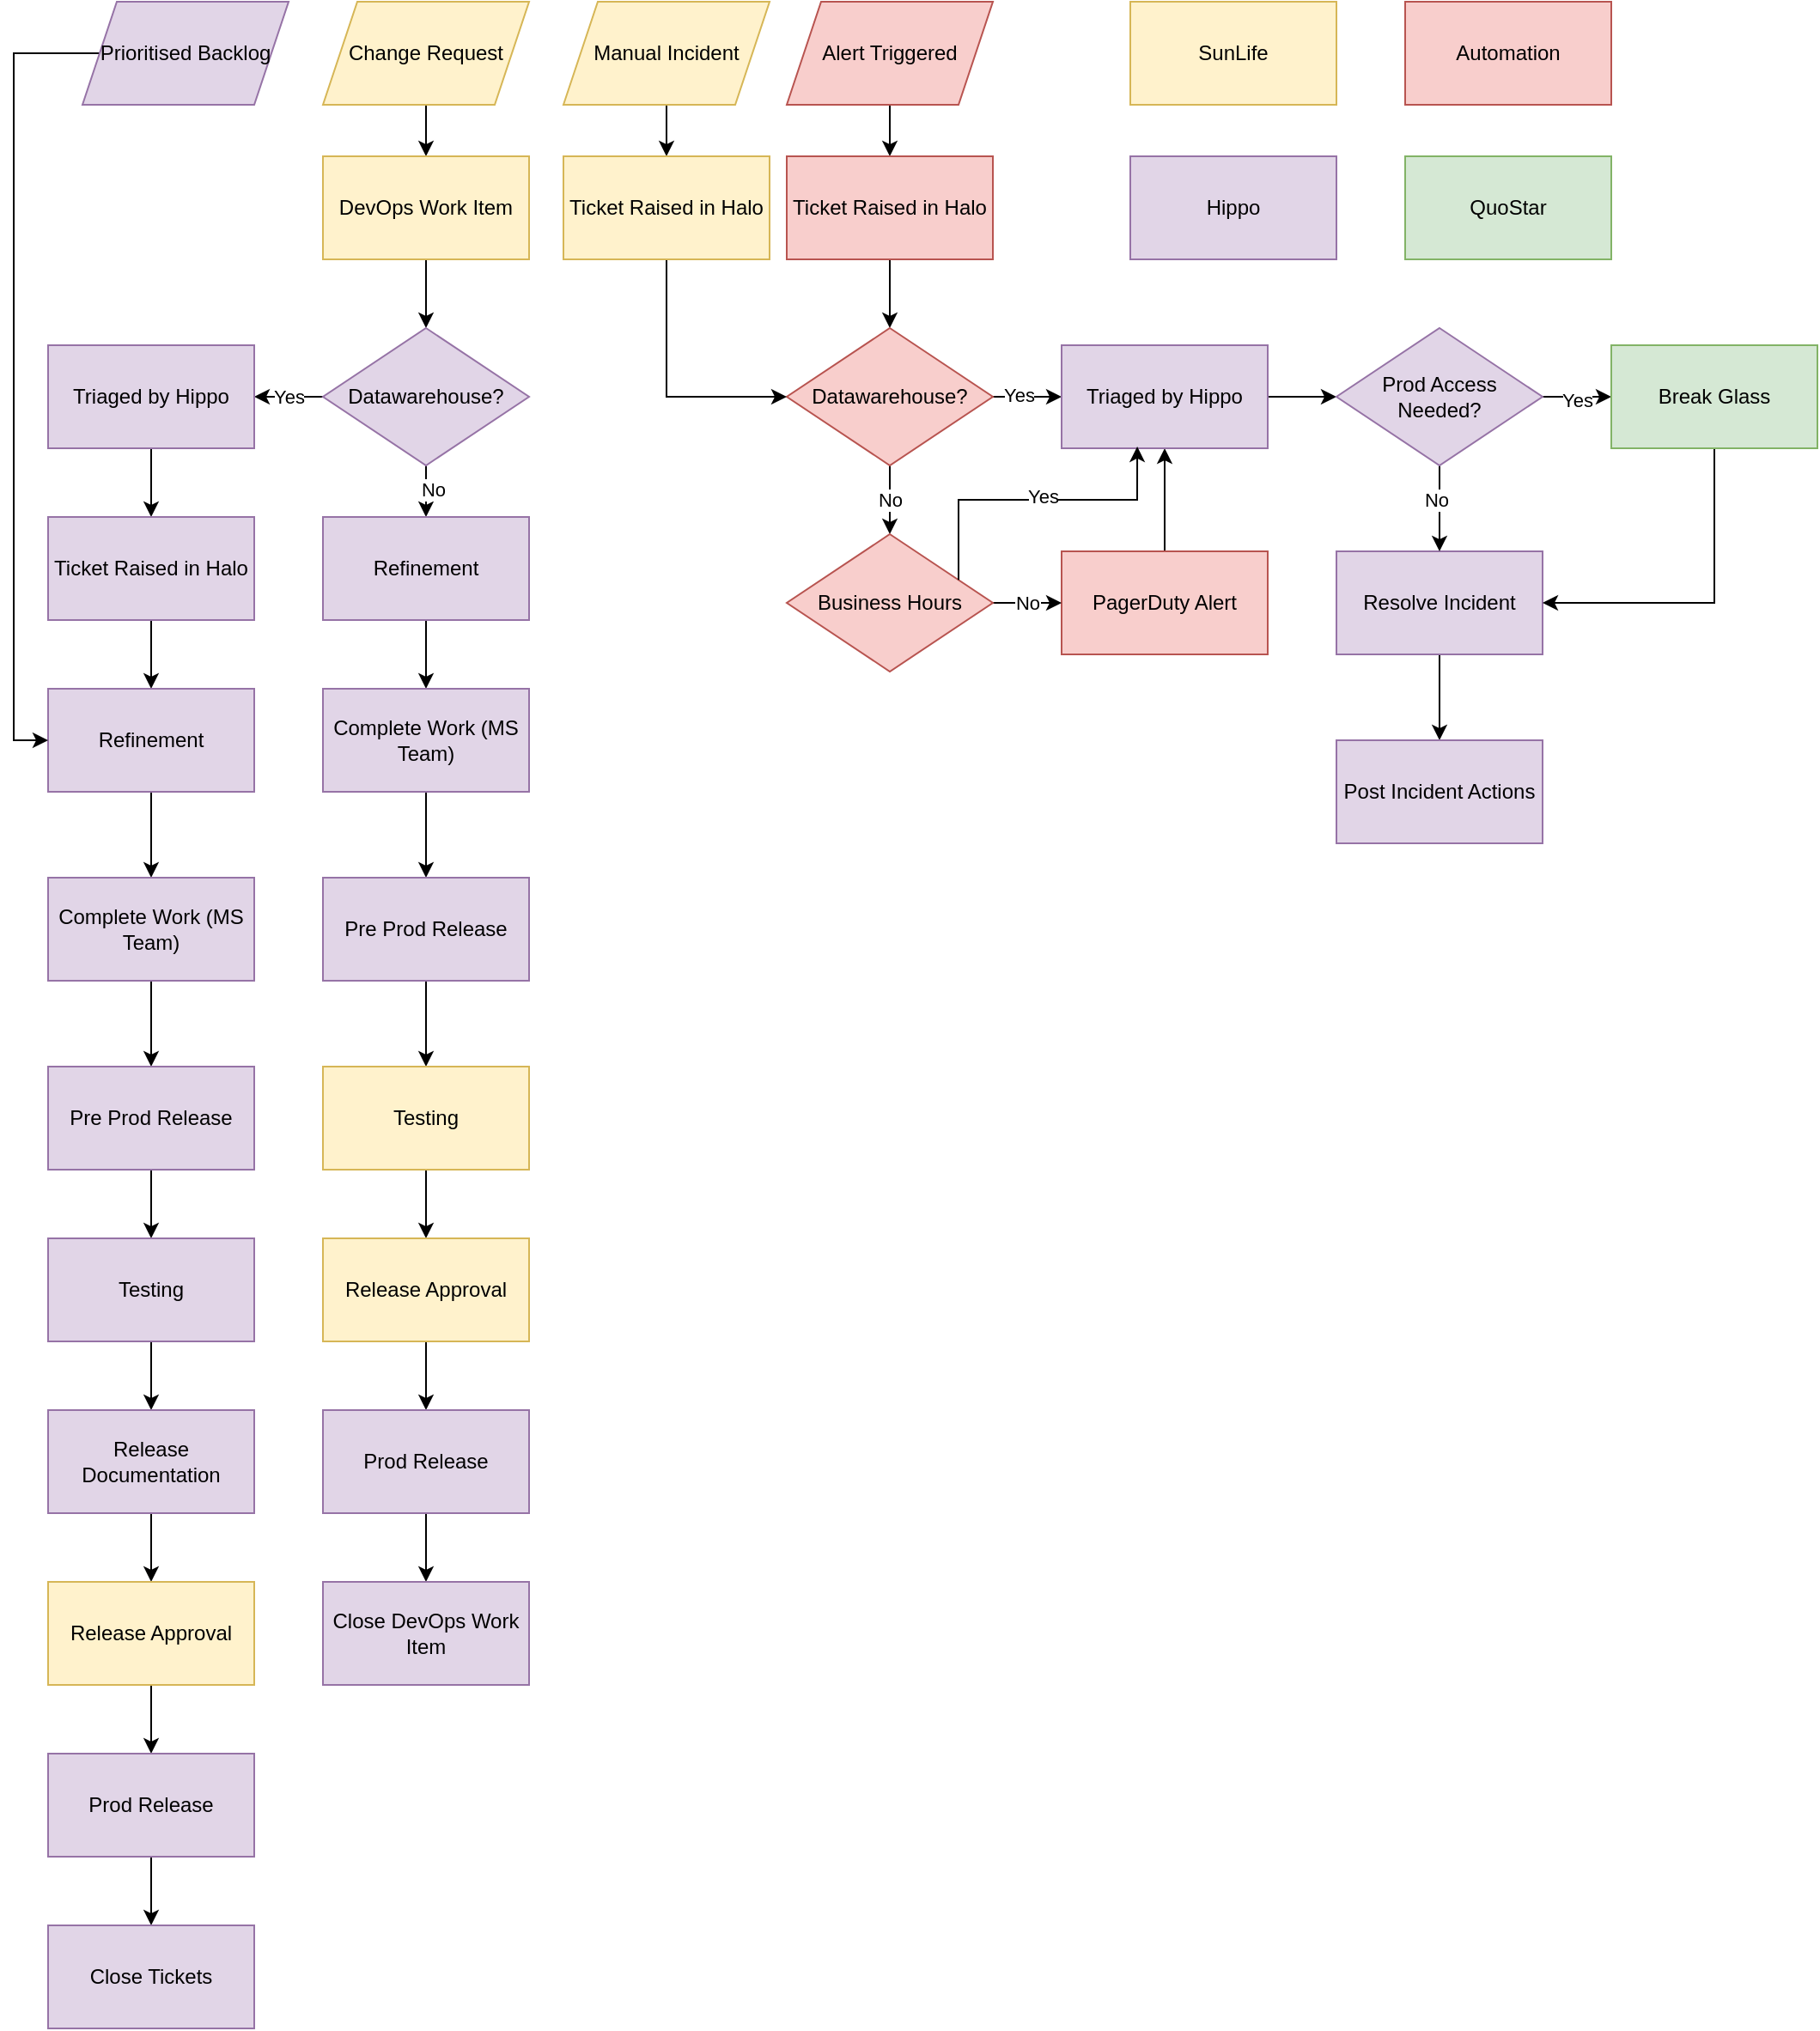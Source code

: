 <mxfile version="26.1.1">
  <diagram name="Page-1" id="c7558073-3199-34d8-9f00-42111426c3f3">
    <mxGraphModel dx="2329" dy="962" grid="1" gridSize="10" guides="1" tooltips="1" connect="1" arrows="1" fold="1" page="1" pageScale="1" pageWidth="826" pageHeight="1169" background="none" math="0" shadow="0">
      <root>
        <mxCell id="0" />
        <mxCell id="1" parent="0" />
        <mxCell id="7wCd9xXMiUG44QtGpDFo-137" value="" style="edgeStyle=orthogonalEdgeStyle;rounded=0;orthogonalLoop=1;jettySize=auto;html=1;" parent="1" source="7wCd9xXMiUG44QtGpDFo-96" target="7wCd9xXMiUG44QtGpDFo-99" edge="1">
          <mxGeometry relative="1" as="geometry" />
        </mxCell>
        <mxCell id="7wCd9xXMiUG44QtGpDFo-96" value="Alert Triggered" style="shape=parallelogram;perimeter=parallelogramPerimeter;whiteSpace=wrap;html=1;fixedSize=1;fillColor=#f8cecc;strokeColor=#b85450;" parent="1" vertex="1">
          <mxGeometry x="40" y="40" width="120" height="60" as="geometry" />
        </mxCell>
        <mxCell id="7wCd9xXMiUG44QtGpDFo-138" value="" style="edgeStyle=orthogonalEdgeStyle;rounded=0;orthogonalLoop=1;jettySize=auto;html=1;" parent="1" source="7wCd9xXMiUG44QtGpDFo-99" target="7wCd9xXMiUG44QtGpDFo-101" edge="1">
          <mxGeometry relative="1" as="geometry" />
        </mxCell>
        <mxCell id="7wCd9xXMiUG44QtGpDFo-99" value="Ticket Raised in Halo" style="rounded=0;whiteSpace=wrap;html=1;fillColor=#f8cecc;strokeColor=#b85450;" parent="1" vertex="1">
          <mxGeometry x="40" y="130" width="120" height="60" as="geometry" />
        </mxCell>
        <mxCell id="7wCd9xXMiUG44QtGpDFo-108" value="No" style="edgeStyle=orthogonalEdgeStyle;rounded=0;orthogonalLoop=1;jettySize=auto;html=1;" parent="1" source="7wCd9xXMiUG44QtGpDFo-101" target="7wCd9xXMiUG44QtGpDFo-107" edge="1">
          <mxGeometry relative="1" as="geometry" />
        </mxCell>
        <mxCell id="7wCd9xXMiUG44QtGpDFo-111" value="" style="edgeStyle=orthogonalEdgeStyle;rounded=0;orthogonalLoop=1;jettySize=auto;html=1;" parent="1" source="7wCd9xXMiUG44QtGpDFo-101" target="7wCd9xXMiUG44QtGpDFo-110" edge="1">
          <mxGeometry relative="1" as="geometry" />
        </mxCell>
        <mxCell id="7wCd9xXMiUG44QtGpDFo-112" value="Yes" style="edgeLabel;html=1;align=center;verticalAlign=middle;resizable=0;points=[];" parent="7wCd9xXMiUG44QtGpDFo-111" vertex="1" connectable="0">
          <mxGeometry x="-0.25" y="1" relative="1" as="geometry">
            <mxPoint as="offset" />
          </mxGeometry>
        </mxCell>
        <mxCell id="7wCd9xXMiUG44QtGpDFo-101" value="Datawarehouse?" style="rhombus;whiteSpace=wrap;html=1;fillColor=#f8cecc;strokeColor=#b85450;" parent="1" vertex="1">
          <mxGeometry x="40" y="230" width="120" height="80" as="geometry" />
        </mxCell>
        <mxCell id="7wCd9xXMiUG44QtGpDFo-144" value="" style="edgeStyle=orthogonalEdgeStyle;rounded=0;orthogonalLoop=1;jettySize=auto;html=1;" parent="1" source="7wCd9xXMiUG44QtGpDFo-103" target="7wCd9xXMiUG44QtGpDFo-110" edge="1">
          <mxGeometry relative="1" as="geometry" />
        </mxCell>
        <mxCell id="7wCd9xXMiUG44QtGpDFo-103" value="PagerDuty Alert" style="rounded=0;whiteSpace=wrap;html=1;fillColor=#f8cecc;strokeColor=#b85450;" parent="1" vertex="1">
          <mxGeometry x="200" y="360" width="120" height="60" as="geometry" />
        </mxCell>
        <mxCell id="7wCd9xXMiUG44QtGpDFo-109" value="No" style="edgeStyle=orthogonalEdgeStyle;rounded=0;orthogonalLoop=1;jettySize=auto;html=1;" parent="1" source="7wCd9xXMiUG44QtGpDFo-107" target="7wCd9xXMiUG44QtGpDFo-103" edge="1">
          <mxGeometry relative="1" as="geometry" />
        </mxCell>
        <mxCell id="7wCd9xXMiUG44QtGpDFo-107" value="Business Hours" style="rhombus;whiteSpace=wrap;html=1;fillColor=#f8cecc;strokeColor=#b85450;" parent="1" vertex="1">
          <mxGeometry x="40" y="350" width="120" height="80" as="geometry" />
        </mxCell>
        <mxCell id="7wCd9xXMiUG44QtGpDFo-140" value="" style="edgeStyle=orthogonalEdgeStyle;rounded=0;orthogonalLoop=1;jettySize=auto;html=1;" parent="1" source="7wCd9xXMiUG44QtGpDFo-110" edge="1">
          <mxGeometry relative="1" as="geometry">
            <mxPoint x="360" y="270" as="targetPoint" />
          </mxGeometry>
        </mxCell>
        <mxCell id="7wCd9xXMiUG44QtGpDFo-110" value="Triaged by Hippo" style="rounded=0;whiteSpace=wrap;html=1;fillColor=#e1d5e7;strokeColor=#9673a6;" parent="1" vertex="1">
          <mxGeometry x="200" y="240" width="120" height="60" as="geometry" />
        </mxCell>
        <mxCell id="7wCd9xXMiUG44QtGpDFo-146" style="edgeStyle=orthogonalEdgeStyle;rounded=0;orthogonalLoop=1;jettySize=auto;html=1;" parent="1" source="7wCd9xXMiUG44QtGpDFo-113" target="7wCd9xXMiUG44QtGpDFo-119" edge="1">
          <mxGeometry relative="1" as="geometry" />
        </mxCell>
        <mxCell id="7wCd9xXMiUG44QtGpDFo-113" value="Resolve Incident" style="rounded=0;whiteSpace=wrap;html=1;fillColor=#e1d5e7;strokeColor=#9673a6;" parent="1" vertex="1">
          <mxGeometry x="360" y="360" width="120" height="60" as="geometry" />
        </mxCell>
        <mxCell id="7wCd9xXMiUG44QtGpDFo-119" value="Post Incident Actions" style="rounded=0;whiteSpace=wrap;html=1;fillColor=#e1d5e7;strokeColor=#9673a6;" parent="1" vertex="1">
          <mxGeometry x="360" y="470" width="120" height="60" as="geometry" />
        </mxCell>
        <mxCell id="7wCd9xXMiUG44QtGpDFo-122" value="" style="edgeStyle=orthogonalEdgeStyle;rounded=0;orthogonalLoop=1;jettySize=auto;html=1;" parent="1" source="7wCd9xXMiUG44QtGpDFo-120" target="7wCd9xXMiUG44QtGpDFo-113" edge="1">
          <mxGeometry relative="1" as="geometry" />
        </mxCell>
        <mxCell id="7wCd9xXMiUG44QtGpDFo-123" value="No" style="edgeLabel;html=1;align=center;verticalAlign=middle;resizable=0;points=[];" parent="7wCd9xXMiUG44QtGpDFo-122" vertex="1" connectable="0">
          <mxGeometry x="-0.2" y="-2" relative="1" as="geometry">
            <mxPoint as="offset" />
          </mxGeometry>
        </mxCell>
        <mxCell id="7wCd9xXMiUG44QtGpDFo-125" value="" style="edgeStyle=orthogonalEdgeStyle;rounded=0;orthogonalLoop=1;jettySize=auto;html=1;" parent="1" source="7wCd9xXMiUG44QtGpDFo-120" target="7wCd9xXMiUG44QtGpDFo-124" edge="1">
          <mxGeometry relative="1" as="geometry" />
        </mxCell>
        <mxCell id="7wCd9xXMiUG44QtGpDFo-126" value="Yes" style="edgeLabel;html=1;align=center;verticalAlign=middle;resizable=0;points=[];" parent="7wCd9xXMiUG44QtGpDFo-125" vertex="1" connectable="0">
          <mxGeometry y="-2" relative="1" as="geometry">
            <mxPoint as="offset" />
          </mxGeometry>
        </mxCell>
        <mxCell id="7wCd9xXMiUG44QtGpDFo-120" value="Prod Access Needed?" style="rhombus;whiteSpace=wrap;html=1;fillColor=#e1d5e7;strokeColor=#9673a6;" parent="1" vertex="1">
          <mxGeometry x="360" y="230" width="120" height="80" as="geometry" />
        </mxCell>
        <mxCell id="7wCd9xXMiUG44QtGpDFo-147" style="edgeStyle=orthogonalEdgeStyle;rounded=0;orthogonalLoop=1;jettySize=auto;html=1;entryX=1;entryY=0.5;entryDx=0;entryDy=0;" parent="1" source="7wCd9xXMiUG44QtGpDFo-124" target="7wCd9xXMiUG44QtGpDFo-113" edge="1">
          <mxGeometry relative="1" as="geometry">
            <Array as="points">
              <mxPoint x="580" y="390" />
            </Array>
          </mxGeometry>
        </mxCell>
        <mxCell id="7wCd9xXMiUG44QtGpDFo-124" value="Break Glass" style="rounded=0;whiteSpace=wrap;html=1;fillColor=#d5e8d4;strokeColor=#82b366;" parent="1" vertex="1">
          <mxGeometry x="520" y="240" width="120" height="60" as="geometry" />
        </mxCell>
        <mxCell id="7wCd9xXMiUG44QtGpDFo-133" style="edgeStyle=orthogonalEdgeStyle;rounded=0;orthogonalLoop=1;jettySize=auto;html=1;entryX=0.5;entryY=0;entryDx=0;entryDy=0;" parent="1" source="7wCd9xXMiUG44QtGpDFo-130" target="7wCd9xXMiUG44QtGpDFo-132" edge="1">
          <mxGeometry relative="1" as="geometry" />
        </mxCell>
        <mxCell id="7wCd9xXMiUG44QtGpDFo-130" value="Manual Incident" style="shape=parallelogram;perimeter=parallelogramPerimeter;whiteSpace=wrap;html=1;fixedSize=1;fillColor=#fff2cc;strokeColor=#d6b656;" parent="1" vertex="1">
          <mxGeometry x="-90" y="40" width="120" height="60" as="geometry" />
        </mxCell>
        <mxCell id="7wCd9xXMiUG44QtGpDFo-136" style="edgeStyle=orthogonalEdgeStyle;rounded=0;orthogonalLoop=1;jettySize=auto;html=1;entryX=0;entryY=0.5;entryDx=0;entryDy=0;" parent="1" source="7wCd9xXMiUG44QtGpDFo-132" target="7wCd9xXMiUG44QtGpDFo-101" edge="1">
          <mxGeometry relative="1" as="geometry">
            <Array as="points">
              <mxPoint x="-30" y="270" />
            </Array>
          </mxGeometry>
        </mxCell>
        <mxCell id="7wCd9xXMiUG44QtGpDFo-132" value="Ticket Raised in Halo" style="rounded=0;whiteSpace=wrap;html=1;fillColor=#fff2cc;strokeColor=#d6b656;" parent="1" vertex="1">
          <mxGeometry x="-90" y="130" width="120" height="60" as="geometry" />
        </mxCell>
        <mxCell id="7wCd9xXMiUG44QtGpDFo-142" style="edgeStyle=orthogonalEdgeStyle;rounded=0;orthogonalLoop=1;jettySize=auto;html=1;entryX=0.367;entryY=0.983;entryDx=0;entryDy=0;entryPerimeter=0;" parent="1" source="7wCd9xXMiUG44QtGpDFo-107" target="7wCd9xXMiUG44QtGpDFo-110" edge="1">
          <mxGeometry relative="1" as="geometry">
            <Array as="points">
              <mxPoint x="140" y="330" />
              <mxPoint x="244" y="330" />
            </Array>
          </mxGeometry>
        </mxCell>
        <mxCell id="7wCd9xXMiUG44QtGpDFo-143" value="Yes" style="edgeLabel;html=1;align=center;verticalAlign=middle;resizable=0;points=[];" parent="7wCd9xXMiUG44QtGpDFo-142" vertex="1" connectable="0">
          <mxGeometry x="0.053" y="2" relative="1" as="geometry">
            <mxPoint as="offset" />
          </mxGeometry>
        </mxCell>
        <mxCell id="7wCd9xXMiUG44QtGpDFo-150" value="" style="edgeStyle=orthogonalEdgeStyle;rounded=0;orthogonalLoop=1;jettySize=auto;html=1;" parent="1" source="7wCd9xXMiUG44QtGpDFo-148" target="7wCd9xXMiUG44QtGpDFo-149" edge="1">
          <mxGeometry relative="1" as="geometry" />
        </mxCell>
        <mxCell id="7wCd9xXMiUG44QtGpDFo-148" value="Change Request" style="shape=parallelogram;perimeter=parallelogramPerimeter;whiteSpace=wrap;html=1;fixedSize=1;fillColor=#fff2cc;strokeColor=#d6b656;" parent="1" vertex="1">
          <mxGeometry x="-230" y="40" width="120" height="60" as="geometry" />
        </mxCell>
        <mxCell id="7wCd9xXMiUG44QtGpDFo-152" value="" style="edgeStyle=orthogonalEdgeStyle;rounded=0;orthogonalLoop=1;jettySize=auto;html=1;" parent="1" source="7wCd9xXMiUG44QtGpDFo-149" target="7wCd9xXMiUG44QtGpDFo-151" edge="1">
          <mxGeometry relative="1" as="geometry" />
        </mxCell>
        <mxCell id="7wCd9xXMiUG44QtGpDFo-149" value="DevOps Work Item" style="rounded=0;whiteSpace=wrap;html=1;fillColor=#fff2cc;strokeColor=#d6b656;" parent="1" vertex="1">
          <mxGeometry x="-230" y="130" width="120" height="60" as="geometry" />
        </mxCell>
        <mxCell id="7wCd9xXMiUG44QtGpDFo-154" value="Yes" style="edgeStyle=orthogonalEdgeStyle;rounded=0;orthogonalLoop=1;jettySize=auto;html=1;" parent="1" source="7wCd9xXMiUG44QtGpDFo-151" target="7wCd9xXMiUG44QtGpDFo-153" edge="1">
          <mxGeometry relative="1" as="geometry" />
        </mxCell>
        <mxCell id="1fZmsGqSmpbLErZDRHlb-26" value="" style="edgeStyle=orthogonalEdgeStyle;rounded=0;orthogonalLoop=1;jettySize=auto;html=1;" edge="1" parent="1" source="7wCd9xXMiUG44QtGpDFo-151" target="1fZmsGqSmpbLErZDRHlb-19">
          <mxGeometry relative="1" as="geometry" />
        </mxCell>
        <mxCell id="1fZmsGqSmpbLErZDRHlb-38" value="No" style="edgeLabel;html=1;align=center;verticalAlign=middle;resizable=0;points=[];" vertex="1" connectable="0" parent="1fZmsGqSmpbLErZDRHlb-26">
          <mxGeometry x="0.004" y="-4" relative="1" as="geometry">
            <mxPoint y="-1" as="offset" />
          </mxGeometry>
        </mxCell>
        <mxCell id="7wCd9xXMiUG44QtGpDFo-151" value="Datawarehouse?" style="rhombus;whiteSpace=wrap;html=1;fillColor=#e1d5e7;strokeColor=#9673a6;" parent="1" vertex="1">
          <mxGeometry x="-230" y="230" width="120" height="80" as="geometry" />
        </mxCell>
        <mxCell id="7wCd9xXMiUG44QtGpDFo-157" value="" style="edgeStyle=orthogonalEdgeStyle;rounded=0;orthogonalLoop=1;jettySize=auto;html=1;" parent="1" source="7wCd9xXMiUG44QtGpDFo-153" target="7wCd9xXMiUG44QtGpDFo-156" edge="1">
          <mxGeometry relative="1" as="geometry" />
        </mxCell>
        <mxCell id="7wCd9xXMiUG44QtGpDFo-153" value="Triaged by Hippo" style="rounded=0;whiteSpace=wrap;html=1;fillColor=#e1d5e7;strokeColor=#9673a6;" parent="1" vertex="1">
          <mxGeometry x="-390" y="240" width="120" height="60" as="geometry" />
        </mxCell>
        <mxCell id="1fZmsGqSmpbLErZDRHlb-2" value="" style="edgeStyle=orthogonalEdgeStyle;rounded=0;orthogonalLoop=1;jettySize=auto;html=1;" edge="1" parent="1" source="7wCd9xXMiUG44QtGpDFo-156" target="1fZmsGqSmpbLErZDRHlb-1">
          <mxGeometry relative="1" as="geometry" />
        </mxCell>
        <mxCell id="7wCd9xXMiUG44QtGpDFo-156" value="Ticket Raised in Halo" style="rounded=0;whiteSpace=wrap;html=1;fillColor=#e1d5e7;strokeColor=#9673a6;" parent="1" vertex="1">
          <mxGeometry x="-390" y="340" width="120" height="60" as="geometry" />
        </mxCell>
        <mxCell id="1fZmsGqSmpbLErZDRHlb-4" value="" style="edgeStyle=orthogonalEdgeStyle;rounded=0;orthogonalLoop=1;jettySize=auto;html=1;" edge="1" parent="1" source="1fZmsGqSmpbLErZDRHlb-1" target="1fZmsGqSmpbLErZDRHlb-3">
          <mxGeometry relative="1" as="geometry" />
        </mxCell>
        <mxCell id="1fZmsGqSmpbLErZDRHlb-1" value="Refinement" style="rounded=0;whiteSpace=wrap;html=1;fillColor=#e1d5e7;strokeColor=#9673a6;" vertex="1" parent="1">
          <mxGeometry x="-390" y="440" width="120" height="60" as="geometry" />
        </mxCell>
        <mxCell id="1fZmsGqSmpbLErZDRHlb-6" value="" style="edgeStyle=orthogonalEdgeStyle;rounded=0;orthogonalLoop=1;jettySize=auto;html=1;" edge="1" parent="1" source="1fZmsGqSmpbLErZDRHlb-3" target="1fZmsGqSmpbLErZDRHlb-5">
          <mxGeometry relative="1" as="geometry" />
        </mxCell>
        <mxCell id="1fZmsGqSmpbLErZDRHlb-3" value="Complete Work (MS Team)" style="rounded=0;whiteSpace=wrap;html=1;fillColor=#e1d5e7;strokeColor=#9673a6;" vertex="1" parent="1">
          <mxGeometry x="-390" y="550" width="120" height="60" as="geometry" />
        </mxCell>
        <mxCell id="1fZmsGqSmpbLErZDRHlb-8" value="" style="edgeStyle=orthogonalEdgeStyle;rounded=0;orthogonalLoop=1;jettySize=auto;html=1;" edge="1" parent="1" source="1fZmsGqSmpbLErZDRHlb-5" target="1fZmsGqSmpbLErZDRHlb-7">
          <mxGeometry relative="1" as="geometry" />
        </mxCell>
        <mxCell id="1fZmsGqSmpbLErZDRHlb-5" value="Pre Prod Release" style="rounded=0;whiteSpace=wrap;html=1;fillColor=#e1d5e7;strokeColor=#9673a6;" vertex="1" parent="1">
          <mxGeometry x="-390" y="660" width="120" height="60" as="geometry" />
        </mxCell>
        <mxCell id="1fZmsGqSmpbLErZDRHlb-10" value="" style="edgeStyle=orthogonalEdgeStyle;rounded=0;orthogonalLoop=1;jettySize=auto;html=1;" edge="1" parent="1" source="1fZmsGqSmpbLErZDRHlb-7" target="1fZmsGqSmpbLErZDRHlb-9">
          <mxGeometry relative="1" as="geometry" />
        </mxCell>
        <mxCell id="1fZmsGqSmpbLErZDRHlb-7" value="Testing" style="rounded=0;whiteSpace=wrap;html=1;fillColor=#e1d5e7;strokeColor=#9673a6;" vertex="1" parent="1">
          <mxGeometry x="-390" y="760" width="120" height="60" as="geometry" />
        </mxCell>
        <mxCell id="1fZmsGqSmpbLErZDRHlb-12" value="" style="edgeStyle=orthogonalEdgeStyle;rounded=0;orthogonalLoop=1;jettySize=auto;html=1;" edge="1" parent="1" source="1fZmsGqSmpbLErZDRHlb-9" target="1fZmsGqSmpbLErZDRHlb-11">
          <mxGeometry relative="1" as="geometry" />
        </mxCell>
        <mxCell id="1fZmsGqSmpbLErZDRHlb-9" value="Release Documentation" style="rounded=0;whiteSpace=wrap;html=1;fillColor=#e1d5e7;strokeColor=#9673a6;" vertex="1" parent="1">
          <mxGeometry x="-390" y="860" width="120" height="60" as="geometry" />
        </mxCell>
        <mxCell id="1fZmsGqSmpbLErZDRHlb-16" value="" style="edgeStyle=orthogonalEdgeStyle;rounded=0;orthogonalLoop=1;jettySize=auto;html=1;" edge="1" parent="1" source="1fZmsGqSmpbLErZDRHlb-11" target="1fZmsGqSmpbLErZDRHlb-13">
          <mxGeometry relative="1" as="geometry" />
        </mxCell>
        <mxCell id="1fZmsGqSmpbLErZDRHlb-11" value="Release Approval" style="rounded=0;whiteSpace=wrap;html=1;fillColor=#fff2cc;strokeColor=#d6b656;" vertex="1" parent="1">
          <mxGeometry x="-390" y="960" width="120" height="60" as="geometry" />
        </mxCell>
        <mxCell id="1fZmsGqSmpbLErZDRHlb-39" value="" style="edgeStyle=orthogonalEdgeStyle;rounded=0;orthogonalLoop=1;jettySize=auto;html=1;" edge="1" parent="1" source="1fZmsGqSmpbLErZDRHlb-13" target="1fZmsGqSmpbLErZDRHlb-33">
          <mxGeometry relative="1" as="geometry" />
        </mxCell>
        <mxCell id="1fZmsGqSmpbLErZDRHlb-13" value="Prod Release" style="rounded=0;whiteSpace=wrap;html=1;fillColor=#e1d5e7;strokeColor=#9673a6;" vertex="1" parent="1">
          <mxGeometry x="-390" y="1060" width="120" height="60" as="geometry" />
        </mxCell>
        <mxCell id="1fZmsGqSmpbLErZDRHlb-18" style="edgeStyle=orthogonalEdgeStyle;rounded=0;orthogonalLoop=1;jettySize=auto;html=1;entryX=0;entryY=0.5;entryDx=0;entryDy=0;" edge="1" parent="1" source="1fZmsGqSmpbLErZDRHlb-17" target="1fZmsGqSmpbLErZDRHlb-1">
          <mxGeometry relative="1" as="geometry">
            <Array as="points">
              <mxPoint x="-410" y="70" />
              <mxPoint x="-410" y="470" />
            </Array>
          </mxGeometry>
        </mxCell>
        <mxCell id="1fZmsGqSmpbLErZDRHlb-17" value="Prioritised Backlog" style="shape=parallelogram;perimeter=parallelogramPerimeter;whiteSpace=wrap;html=1;fixedSize=1;fillColor=#e1d5e7;strokeColor=#9673a6;" vertex="1" parent="1">
          <mxGeometry x="-370" y="40" width="120" height="60" as="geometry" />
        </mxCell>
        <mxCell id="1fZmsGqSmpbLErZDRHlb-27" value="" style="edgeStyle=orthogonalEdgeStyle;rounded=0;orthogonalLoop=1;jettySize=auto;html=1;" edge="1" parent="1" source="1fZmsGqSmpbLErZDRHlb-19" target="1fZmsGqSmpbLErZDRHlb-20">
          <mxGeometry relative="1" as="geometry" />
        </mxCell>
        <mxCell id="1fZmsGqSmpbLErZDRHlb-19" value="Refinement" style="rounded=0;whiteSpace=wrap;html=1;fillColor=#e1d5e7;strokeColor=#9673a6;" vertex="1" parent="1">
          <mxGeometry x="-230" y="340" width="120" height="60" as="geometry" />
        </mxCell>
        <mxCell id="1fZmsGqSmpbLErZDRHlb-28" value="" style="edgeStyle=orthogonalEdgeStyle;rounded=0;orthogonalLoop=1;jettySize=auto;html=1;" edge="1" parent="1" source="1fZmsGqSmpbLErZDRHlb-20" target="1fZmsGqSmpbLErZDRHlb-21">
          <mxGeometry relative="1" as="geometry" />
        </mxCell>
        <mxCell id="1fZmsGqSmpbLErZDRHlb-20" value="Complete Work (MS Team)" style="rounded=0;whiteSpace=wrap;html=1;fillColor=#e1d5e7;strokeColor=#9673a6;" vertex="1" parent="1">
          <mxGeometry x="-230" y="440" width="120" height="60" as="geometry" />
        </mxCell>
        <mxCell id="1fZmsGqSmpbLErZDRHlb-29" value="" style="edgeStyle=orthogonalEdgeStyle;rounded=0;orthogonalLoop=1;jettySize=auto;html=1;" edge="1" parent="1" source="1fZmsGqSmpbLErZDRHlb-21" target="1fZmsGqSmpbLErZDRHlb-22">
          <mxGeometry relative="1" as="geometry" />
        </mxCell>
        <mxCell id="1fZmsGqSmpbLErZDRHlb-21" value="Pre Prod Release" style="rounded=0;whiteSpace=wrap;html=1;fillColor=#e1d5e7;strokeColor=#9673a6;" vertex="1" parent="1">
          <mxGeometry x="-230" y="550" width="120" height="60" as="geometry" />
        </mxCell>
        <mxCell id="1fZmsGqSmpbLErZDRHlb-30" value="" style="edgeStyle=orthogonalEdgeStyle;rounded=0;orthogonalLoop=1;jettySize=auto;html=1;" edge="1" parent="1" source="1fZmsGqSmpbLErZDRHlb-22" target="1fZmsGqSmpbLErZDRHlb-23">
          <mxGeometry relative="1" as="geometry" />
        </mxCell>
        <mxCell id="1fZmsGqSmpbLErZDRHlb-22" value="Testing" style="rounded=0;whiteSpace=wrap;html=1;fillColor=#fff2cc;strokeColor=#d6b656;" vertex="1" parent="1">
          <mxGeometry x="-230" y="660" width="120" height="60" as="geometry" />
        </mxCell>
        <mxCell id="1fZmsGqSmpbLErZDRHlb-31" value="" style="edgeStyle=orthogonalEdgeStyle;rounded=0;orthogonalLoop=1;jettySize=auto;html=1;" edge="1" parent="1" source="1fZmsGqSmpbLErZDRHlb-23" target="1fZmsGqSmpbLErZDRHlb-24">
          <mxGeometry relative="1" as="geometry" />
        </mxCell>
        <mxCell id="1fZmsGqSmpbLErZDRHlb-23" value="Release Approval" style="rounded=0;whiteSpace=wrap;html=1;fillColor=#fff2cc;strokeColor=#d6b656;" vertex="1" parent="1">
          <mxGeometry x="-230" y="760" width="120" height="60" as="geometry" />
        </mxCell>
        <mxCell id="1fZmsGqSmpbLErZDRHlb-32" value="" style="edgeStyle=orthogonalEdgeStyle;rounded=0;orthogonalLoop=1;jettySize=auto;html=1;" edge="1" parent="1" source="1fZmsGqSmpbLErZDRHlb-24" target="1fZmsGqSmpbLErZDRHlb-25">
          <mxGeometry relative="1" as="geometry" />
        </mxCell>
        <mxCell id="1fZmsGqSmpbLErZDRHlb-24" value="Prod Release" style="rounded=0;whiteSpace=wrap;html=1;fillColor=#e1d5e7;strokeColor=#9673a6;" vertex="1" parent="1">
          <mxGeometry x="-230" y="860" width="120" height="60" as="geometry" />
        </mxCell>
        <mxCell id="1fZmsGqSmpbLErZDRHlb-25" value="Close DevOps Work Item" style="rounded=0;whiteSpace=wrap;html=1;fillColor=#e1d5e7;strokeColor=#9673a6;" vertex="1" parent="1">
          <mxGeometry x="-230" y="960" width="120" height="60" as="geometry" />
        </mxCell>
        <mxCell id="1fZmsGqSmpbLErZDRHlb-33" value="Close Tickets" style="rounded=0;whiteSpace=wrap;html=1;fillColor=#e1d5e7;strokeColor=#9673a6;" vertex="1" parent="1">
          <mxGeometry x="-390" y="1160" width="120" height="60" as="geometry" />
        </mxCell>
        <mxCell id="1fZmsGqSmpbLErZDRHlb-34" value="SunLife" style="rounded=0;whiteSpace=wrap;html=1;fillColor=#fff2cc;strokeColor=#d6b656;" vertex="1" parent="1">
          <mxGeometry x="240" y="40" width="120" height="60" as="geometry" />
        </mxCell>
        <mxCell id="1fZmsGqSmpbLErZDRHlb-35" value="Hippo" style="rounded=0;whiteSpace=wrap;html=1;fillColor=#e1d5e7;strokeColor=#9673a6;" vertex="1" parent="1">
          <mxGeometry x="240" y="130" width="120" height="60" as="geometry" />
        </mxCell>
        <mxCell id="1fZmsGqSmpbLErZDRHlb-36" value="QuoStar" style="rounded=0;whiteSpace=wrap;html=1;fillColor=#d5e8d4;strokeColor=#82b366;" vertex="1" parent="1">
          <mxGeometry x="400" y="130" width="120" height="60" as="geometry" />
        </mxCell>
        <mxCell id="1fZmsGqSmpbLErZDRHlb-37" value="Automation" style="rounded=0;whiteSpace=wrap;html=1;fillColor=#f8cecc;strokeColor=#b85450;" vertex="1" parent="1">
          <mxGeometry x="400" y="40" width="120" height="60" as="geometry" />
        </mxCell>
      </root>
    </mxGraphModel>
  </diagram>
</mxfile>
